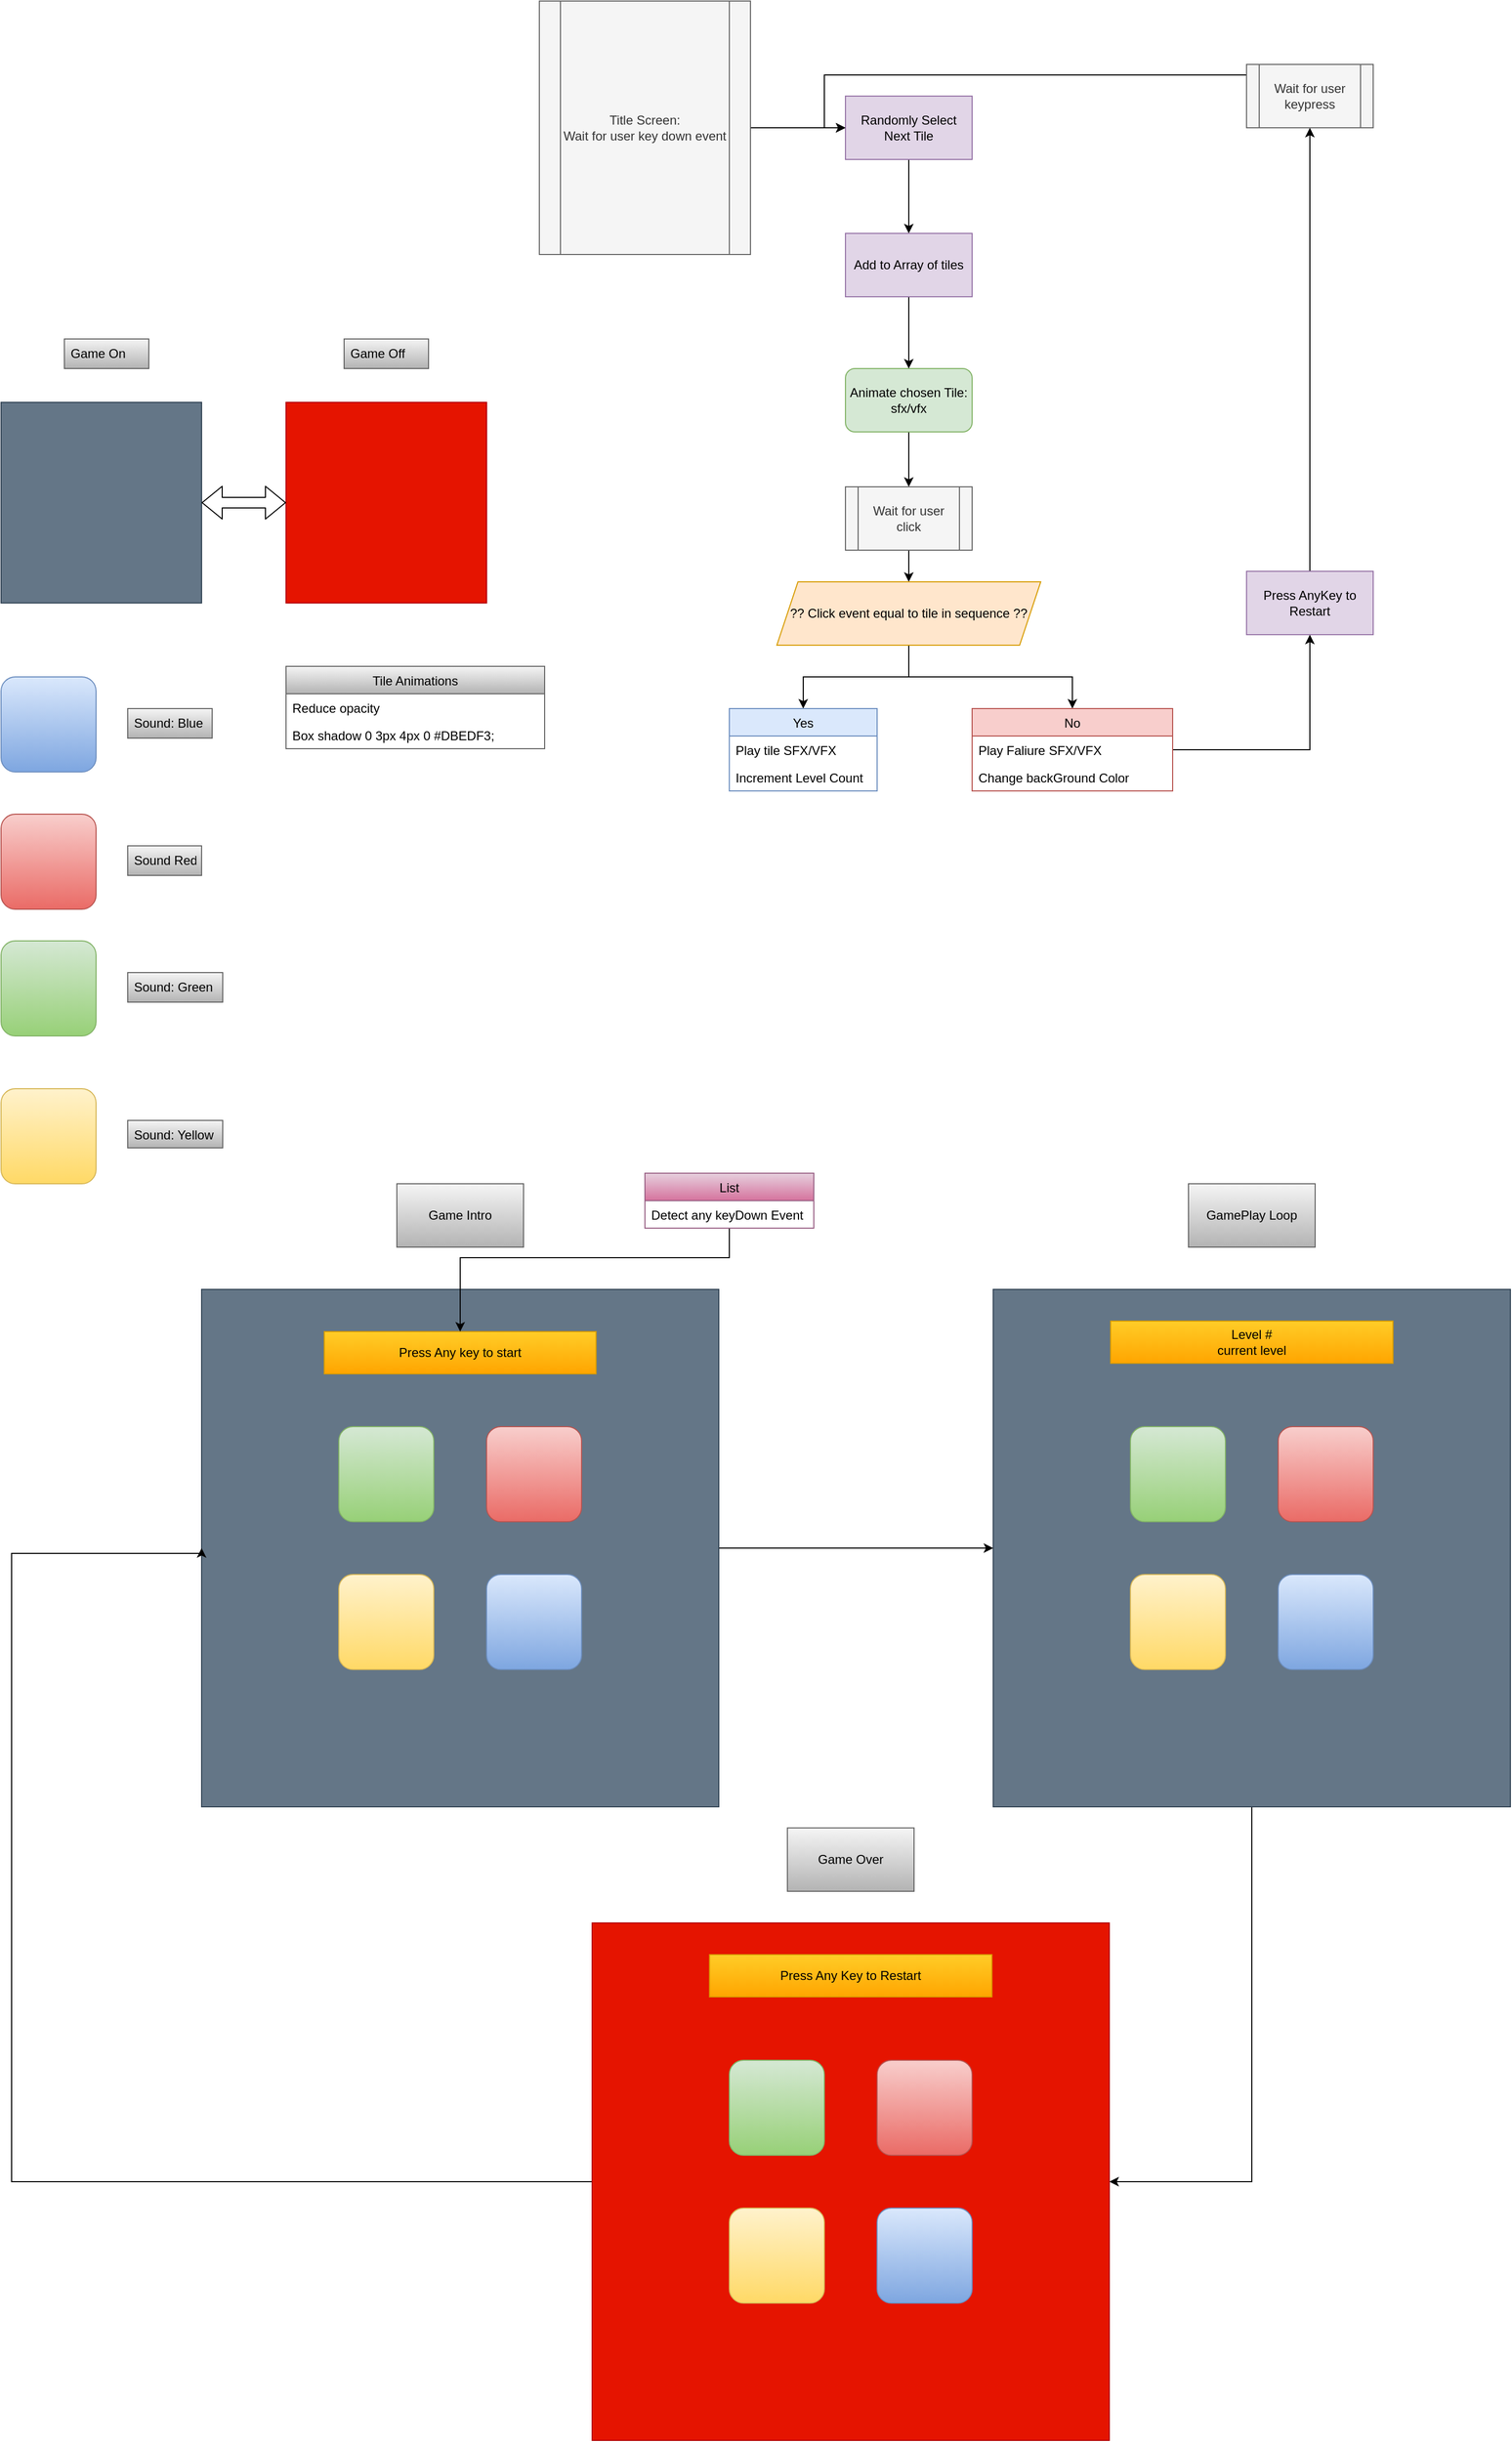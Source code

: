 <mxfile version="15.2.5" type="device"><diagram id="jDWphWWyVbMfH3i3pxO_" name="Page-1"><mxGraphModel dx="2325" dy="2153" grid="1" gridSize="10" guides="1" tooltips="1" connect="1" arrows="1" fold="1" page="1" pageScale="1" pageWidth="850" pageHeight="1100" math="0" shadow="0"><root><mxCell id="0"/><mxCell id="1" parent="0"/><mxCell id="vQAXXKXz-hgVMIqn0grc-33" style="edgeStyle=orthogonalEdgeStyle;rounded=0;orthogonalLoop=1;jettySize=auto;html=1;entryX=1;entryY=0.5;entryDx=0;entryDy=0;" edge="1" parent="1" source="vQAXXKXz-hgVMIqn0grc-3" target="vQAXXKXz-hgVMIqn0grc-17"><mxGeometry relative="1" as="geometry"/></mxCell><mxCell id="vQAXXKXz-hgVMIqn0grc-3" value="" style="whiteSpace=wrap;html=1;aspect=fixed;fillColor=#647687;strokeColor=#314354;fontColor=#ffffff;" vertex="1" parent="1"><mxGeometry x="140" y="350" width="490" height="490" as="geometry"/></mxCell><mxCell id="vQAXXKXz-hgVMIqn0grc-4" value="" style="rounded=1;whiteSpace=wrap;html=1;fillColor=#d5e8d4;strokeColor=#82b366;gradientColor=#97d077;" vertex="1" parent="1"><mxGeometry x="270" y="480" width="90" height="90" as="geometry"/></mxCell><mxCell id="vQAXXKXz-hgVMIqn0grc-5" value="" style="rounded=1;whiteSpace=wrap;html=1;fillColor=#f8cecc;strokeColor=#b85450;gradientColor=#ea6b66;" vertex="1" parent="1"><mxGeometry x="410" y="480" width="90" height="90" as="geometry"/></mxCell><mxCell id="vQAXXKXz-hgVMIqn0grc-6" value="" style="rounded=1;whiteSpace=wrap;html=1;fillColor=#fff2cc;strokeColor=#d6b656;gradientColor=#ffd966;" vertex="1" parent="1"><mxGeometry x="270" y="620" width="90" height="90" as="geometry"/></mxCell><mxCell id="vQAXXKXz-hgVMIqn0grc-7" value="" style="rounded=1;whiteSpace=wrap;html=1;fillColor=#dae8fc;strokeColor=#6c8ebf;gradientColor=#7ea6e0;" vertex="1" parent="1"><mxGeometry x="410" y="620" width="90" height="90" as="geometry"/></mxCell><mxCell id="vQAXXKXz-hgVMIqn0grc-8" value="Level #&lt;br&gt;current level" style="rounded=0;whiteSpace=wrap;html=1;fillColor=#ffcd28;strokeColor=#d79b00;gradientColor=#ffa500;" vertex="1" parent="1"><mxGeometry x="251.25" y="380" width="267.5" height="40" as="geometry"/></mxCell><mxCell id="vQAXXKXz-hgVMIqn0grc-9" value="GamePlay Loop" style="rounded=0;whiteSpace=wrap;html=1;gradientColor=#b3b3b3;fillColor=#f5f5f5;strokeColor=#666666;" vertex="1" parent="1"><mxGeometry x="325" y="250" width="120" height="60" as="geometry"/></mxCell><mxCell id="vQAXXKXz-hgVMIqn0grc-31" style="edgeStyle=orthogonalEdgeStyle;rounded=0;orthogonalLoop=1;jettySize=auto;html=1;" edge="1" parent="1" source="vQAXXKXz-hgVMIqn0grc-10" target="vQAXXKXz-hgVMIqn0grc-3"><mxGeometry relative="1" as="geometry"/></mxCell><mxCell id="vQAXXKXz-hgVMIqn0grc-10" value="" style="whiteSpace=wrap;html=1;aspect=fixed;fillColor=#647687;strokeColor=#314354;fontColor=#ffffff;" vertex="1" parent="1"><mxGeometry x="-610" y="350" width="490" height="490" as="geometry"/></mxCell><mxCell id="vQAXXKXz-hgVMIqn0grc-11" value="" style="rounded=1;whiteSpace=wrap;html=1;fillColor=#d5e8d4;strokeColor=#82b366;gradientColor=#97d077;" vertex="1" parent="1"><mxGeometry x="-480" y="480" width="90" height="90" as="geometry"/></mxCell><mxCell id="vQAXXKXz-hgVMIqn0grc-12" value="" style="rounded=1;whiteSpace=wrap;html=1;fillColor=#f8cecc;strokeColor=#b85450;gradientColor=#ea6b66;" vertex="1" parent="1"><mxGeometry x="-340" y="480" width="90" height="90" as="geometry"/></mxCell><mxCell id="vQAXXKXz-hgVMIqn0grc-13" value="" style="rounded=1;whiteSpace=wrap;html=1;fillColor=#fff2cc;strokeColor=#d6b656;gradientColor=#ffd966;" vertex="1" parent="1"><mxGeometry x="-480" y="620" width="90" height="90" as="geometry"/></mxCell><mxCell id="vQAXXKXz-hgVMIqn0grc-14" value="" style="rounded=1;whiteSpace=wrap;html=1;fillColor=#dae8fc;strokeColor=#6c8ebf;gradientColor=#7ea6e0;" vertex="1" parent="1"><mxGeometry x="-340" y="620" width="90" height="90" as="geometry"/></mxCell><mxCell id="vQAXXKXz-hgVMIqn0grc-15" value="Press Any key to start" style="rounded=0;whiteSpace=wrap;html=1;fillColor=#ffcd28;strokeColor=#d79b00;gradientColor=#ffa500;" vertex="1" parent="1"><mxGeometry x="-493.75" y="390" width="257.5" height="40" as="geometry"/></mxCell><mxCell id="vQAXXKXz-hgVMIqn0grc-34" style="edgeStyle=orthogonalEdgeStyle;rounded=0;orthogonalLoop=1;jettySize=auto;html=1;entryX=0;entryY=0.5;entryDx=0;entryDy=0;" edge="1" parent="1" source="vQAXXKXz-hgVMIqn0grc-17" target="vQAXXKXz-hgVMIqn0grc-10"><mxGeometry relative="1" as="geometry"><Array as="points"><mxPoint x="-790" y="1195"/><mxPoint x="-790" y="600"/><mxPoint x="-610" y="600"/></Array></mxGeometry></mxCell><mxCell id="vQAXXKXz-hgVMIqn0grc-17" value="" style="whiteSpace=wrap;html=1;aspect=fixed;fillColor=#e51400;strokeColor=#B20000;fontColor=#ffffff;" vertex="1" parent="1"><mxGeometry x="-240" y="950" width="490" height="490" as="geometry"/></mxCell><mxCell id="vQAXXKXz-hgVMIqn0grc-18" value="" style="rounded=1;whiteSpace=wrap;html=1;fillColor=#d5e8d4;strokeColor=#82b366;gradientColor=#97d077;" vertex="1" parent="1"><mxGeometry x="-110" y="1080" width="90" height="90" as="geometry"/></mxCell><mxCell id="vQAXXKXz-hgVMIqn0grc-19" value="" style="rounded=1;whiteSpace=wrap;html=1;fillColor=#f8cecc;strokeColor=#b85450;gradientColor=#ea6b66;" vertex="1" parent="1"><mxGeometry x="30" y="1080" width="90" height="90" as="geometry"/></mxCell><mxCell id="vQAXXKXz-hgVMIqn0grc-20" value="" style="rounded=1;whiteSpace=wrap;html=1;fillColor=#fff2cc;strokeColor=#d6b656;gradientColor=#ffd966;" vertex="1" parent="1"><mxGeometry x="-110" y="1220" width="90" height="90" as="geometry"/></mxCell><mxCell id="vQAXXKXz-hgVMIqn0grc-21" value="" style="rounded=1;whiteSpace=wrap;html=1;fillColor=#dae8fc;strokeColor=#6c8ebf;gradientColor=#7ea6e0;" vertex="1" parent="1"><mxGeometry x="30" y="1220" width="90" height="90" as="geometry"/></mxCell><mxCell id="vQAXXKXz-hgVMIqn0grc-22" value="Press Any Key to Restart" style="rounded=0;whiteSpace=wrap;html=1;fillColor=#ffcd28;strokeColor=#d79b00;gradientColor=#ffa500;" vertex="1" parent="1"><mxGeometry x="-128.75" y="980" width="267.5" height="40" as="geometry"/></mxCell><mxCell id="vQAXXKXz-hgVMIqn0grc-23" value="Game Over" style="rounded=0;whiteSpace=wrap;html=1;gradientColor=#b3b3b3;fillColor=#f5f5f5;strokeColor=#666666;" vertex="1" parent="1"><mxGeometry x="-55" y="860" width="120" height="60" as="geometry"/></mxCell><mxCell id="vQAXXKXz-hgVMIqn0grc-24" value="Game Intro" style="rounded=0;whiteSpace=wrap;html=1;gradientColor=#b3b3b3;fillColor=#f5f5f5;strokeColor=#666666;" vertex="1" parent="1"><mxGeometry x="-425" y="250" width="120" height="60" as="geometry"/></mxCell><mxCell id="vQAXXKXz-hgVMIqn0grc-30" style="edgeStyle=orthogonalEdgeStyle;rounded=0;orthogonalLoop=1;jettySize=auto;html=1;" edge="1" parent="1" source="vQAXXKXz-hgVMIqn0grc-26" target="vQAXXKXz-hgVMIqn0grc-15"><mxGeometry relative="1" as="geometry"><Array as="points"><mxPoint x="-110" y="320"/><mxPoint x="-365" y="320"/></Array></mxGeometry></mxCell><mxCell id="vQAXXKXz-hgVMIqn0grc-26" value="List" style="swimlane;fontStyle=0;childLayout=stackLayout;horizontal=1;startSize=26;horizontalStack=0;resizeParent=1;resizeParentMax=0;resizeLast=0;collapsible=1;marginBottom=0;gradientColor=#d5739d;fillColor=#e6d0de;strokeColor=#996185;" vertex="1" parent="1"><mxGeometry x="-190" y="240" width="160" height="52" as="geometry"/></mxCell><mxCell id="vQAXXKXz-hgVMIqn0grc-27" value="Detect any keyDown Event " style="text;strokeColor=none;fillColor=none;align=left;verticalAlign=top;spacingLeft=4;spacingRight=4;overflow=hidden;rotatable=0;points=[[0,0.5],[1,0.5]];portConstraint=eastwest;" vertex="1" parent="vQAXXKXz-hgVMIqn0grc-26"><mxGeometry y="26" width="160" height="26" as="geometry"/></mxCell><mxCell id="vQAXXKXz-hgVMIqn0grc-35" value="" style="rounded=1;whiteSpace=wrap;html=1;fillColor=#d5e8d4;strokeColor=#82b366;gradientColor=#97d077;" vertex="1" parent="1"><mxGeometry x="-800" y="20" width="90" height="90" as="geometry"/></mxCell><mxCell id="vQAXXKXz-hgVMIqn0grc-36" value="" style="rounded=1;whiteSpace=wrap;html=1;fillColor=#f8cecc;strokeColor=#b85450;gradientColor=#ea6b66;" vertex="1" parent="1"><mxGeometry x="-800" y="-100" width="90" height="90" as="geometry"/></mxCell><mxCell id="vQAXXKXz-hgVMIqn0grc-37" value="" style="rounded=1;whiteSpace=wrap;html=1;fillColor=#fff2cc;strokeColor=#d6b656;gradientColor=#ffd966;" vertex="1" parent="1"><mxGeometry x="-800" y="160" width="90" height="90" as="geometry"/></mxCell><mxCell id="vQAXXKXz-hgVMIqn0grc-38" value="" style="rounded=1;whiteSpace=wrap;html=1;fillColor=#dae8fc;strokeColor=#6c8ebf;gradientColor=#7ea6e0;" vertex="1" parent="1"><mxGeometry x="-800" y="-230" width="90" height="90" as="geometry"/></mxCell><mxCell id="vQAXXKXz-hgVMIqn0grc-39" value="Sound: Blue " style="text;strokeColor=#666666;fillColor=#f5f5f5;align=left;verticalAlign=top;spacingLeft=4;spacingRight=4;overflow=hidden;rotatable=0;points=[[0,0.5],[1,0.5]];portConstraint=eastwest;gradientColor=#b3b3b3;" vertex="1" parent="1"><mxGeometry x="-680" y="-200" width="80" height="28" as="geometry"/></mxCell><mxCell id="vQAXXKXz-hgVMIqn0grc-40" value="Sound Red" style="text;strokeColor=#666666;fillColor=#f5f5f5;align=left;verticalAlign=top;spacingLeft=4;spacingRight=4;overflow=hidden;rotatable=0;points=[[0,0.5],[1,0.5]];portConstraint=eastwest;gradientColor=#b3b3b3;" vertex="1" parent="1"><mxGeometry x="-680" y="-70" width="70" height="28" as="geometry"/></mxCell><mxCell id="vQAXXKXz-hgVMIqn0grc-41" value="Sound: Green " style="text;strokeColor=#666666;fillColor=#f5f5f5;align=left;verticalAlign=top;spacingLeft=4;spacingRight=4;overflow=hidden;rotatable=0;points=[[0,0.5],[1,0.5]];portConstraint=eastwest;gradientColor=#b3b3b3;" vertex="1" parent="1"><mxGeometry x="-680" y="50" width="90" height="28" as="geometry"/></mxCell><mxCell id="vQAXXKXz-hgVMIqn0grc-42" value="Sound: Yellow " style="text;strokeColor=#666666;fillColor=#f5f5f5;align=left;verticalAlign=top;spacingLeft=4;spacingRight=4;overflow=hidden;rotatable=0;points=[[0,0.5],[1,0.5]];portConstraint=eastwest;gradientColor=#b3b3b3;" vertex="1" parent="1"><mxGeometry x="-680" y="190" width="90" height="26" as="geometry"/></mxCell><mxCell id="vQAXXKXz-hgVMIqn0grc-43" value="" style="whiteSpace=wrap;html=1;aspect=fixed;fillColor=#647687;strokeColor=#314354;fontColor=#ffffff;" vertex="1" parent="1"><mxGeometry x="-800" y="-490" width="190" height="190" as="geometry"/></mxCell><mxCell id="vQAXXKXz-hgVMIqn0grc-45" value="" style="whiteSpace=wrap;html=1;aspect=fixed;fillColor=#e51400;strokeColor=#B20000;fontColor=#ffffff;" vertex="1" parent="1"><mxGeometry x="-530" y="-490" width="190" height="190" as="geometry"/></mxCell><mxCell id="vQAXXKXz-hgVMIqn0grc-46" value="" style="shape=flexArrow;endArrow=classic;startArrow=classic;html=1;entryX=0;entryY=0.5;entryDx=0;entryDy=0;exitX=1;exitY=0.5;exitDx=0;exitDy=0;" edge="1" parent="1" source="vQAXXKXz-hgVMIqn0grc-43" target="vQAXXKXz-hgVMIqn0grc-45"><mxGeometry width="100" height="100" relative="1" as="geometry"><mxPoint x="-560" y="-345" as="sourcePoint"/><mxPoint x="-460" y="-445" as="targetPoint"/></mxGeometry></mxCell><mxCell id="vQAXXKXz-hgVMIqn0grc-47" value="Game On" style="text;strokeColor=#666666;fillColor=#f5f5f5;align=left;verticalAlign=top;spacingLeft=4;spacingRight=4;overflow=hidden;rotatable=0;points=[[0,0.5],[1,0.5]];portConstraint=eastwest;gradientColor=#b3b3b3;" vertex="1" parent="1"><mxGeometry x="-740" y="-550" width="80" height="28" as="geometry"/></mxCell><mxCell id="vQAXXKXz-hgVMIqn0grc-48" value="Game Off" style="text;strokeColor=#666666;fillColor=#f5f5f5;align=left;verticalAlign=top;spacingLeft=4;spacingRight=4;overflow=hidden;rotatable=0;points=[[0,0.5],[1,0.5]];portConstraint=eastwest;gradientColor=#b3b3b3;" vertex="1" parent="1"><mxGeometry x="-475" y="-550" width="80" height="28" as="geometry"/></mxCell><mxCell id="vQAXXKXz-hgVMIqn0grc-49" value="Tile Animations" style="swimlane;fontStyle=0;childLayout=stackLayout;horizontal=1;startSize=26;horizontalStack=0;resizeParent=1;resizeParentMax=0;resizeLast=0;collapsible=1;marginBottom=0;gradientColor=#b3b3b3;fillColor=#f5f5f5;strokeColor=#666666;" vertex="1" parent="1"><mxGeometry x="-530" y="-240" width="245" height="78" as="geometry"/></mxCell><mxCell id="vQAXXKXz-hgVMIqn0grc-50" value="Reduce opacity" style="text;strokeColor=none;fillColor=none;align=left;verticalAlign=top;spacingLeft=4;spacingRight=4;overflow=hidden;rotatable=0;points=[[0,0.5],[1,0.5]];portConstraint=eastwest;" vertex="1" parent="vQAXXKXz-hgVMIqn0grc-49"><mxGeometry y="26" width="245" height="26" as="geometry"/></mxCell><mxCell id="vQAXXKXz-hgVMIqn0grc-51" value="Box shadow 0 3px 4px 0 #DBEDF3;" style="text;strokeColor=none;fillColor=none;align=left;verticalAlign=top;spacingLeft=4;spacingRight=4;overflow=hidden;rotatable=0;points=[[0,0.5],[1,0.5]];portConstraint=eastwest;" vertex="1" parent="vQAXXKXz-hgVMIqn0grc-49"><mxGeometry y="52" width="245" height="26" as="geometry"/></mxCell><mxCell id="vQAXXKXz-hgVMIqn0grc-56" style="edgeStyle=orthogonalEdgeStyle;rounded=0;orthogonalLoop=1;jettySize=auto;html=1;" edge="1" parent="1" source="vQAXXKXz-hgVMIqn0grc-54" target="vQAXXKXz-hgVMIqn0grc-55"><mxGeometry relative="1" as="geometry"/></mxCell><mxCell id="vQAXXKXz-hgVMIqn0grc-54" value="Animate chosen Tile:&lt;br&gt;sfx/vfx" style="rounded=1;whiteSpace=wrap;html=1;fillColor=#d5e8d4;strokeColor=#82b366;" vertex="1" parent="1"><mxGeometry y="-522" width="120" height="60" as="geometry"/></mxCell><mxCell id="vQAXXKXz-hgVMIqn0grc-59" style="edgeStyle=orthogonalEdgeStyle;rounded=0;orthogonalLoop=1;jettySize=auto;html=1;exitX=0.5;exitY=1;exitDx=0;exitDy=0;" edge="1" parent="1" source="vQAXXKXz-hgVMIqn0grc-55" target="vQAXXKXz-hgVMIqn0grc-58"><mxGeometry relative="1" as="geometry"/></mxCell><mxCell id="vQAXXKXz-hgVMIqn0grc-55" value="Wait for user click" style="shape=process;whiteSpace=wrap;html=1;backgroundOutline=1;fillColor=#f5f5f5;strokeColor=#666666;fontColor=#333333;" vertex="1" parent="1"><mxGeometry y="-410" width="120" height="60" as="geometry"/></mxCell><mxCell id="vQAXXKXz-hgVMIqn0grc-66" style="edgeStyle=orthogonalEdgeStyle;rounded=0;orthogonalLoop=1;jettySize=auto;html=1;entryX=0.5;entryY=0;entryDx=0;entryDy=0;" edge="1" parent="1" source="vQAXXKXz-hgVMIqn0grc-58" target="vQAXXKXz-hgVMIqn0grc-61"><mxGeometry relative="1" as="geometry"/></mxCell><mxCell id="vQAXXKXz-hgVMIqn0grc-76" style="edgeStyle=orthogonalEdgeStyle;rounded=0;orthogonalLoop=1;jettySize=auto;html=1;entryX=0.5;entryY=0;entryDx=0;entryDy=0;" edge="1" parent="1" source="vQAXXKXz-hgVMIqn0grc-58" target="vQAXXKXz-hgVMIqn0grc-73"><mxGeometry relative="1" as="geometry"/></mxCell><mxCell id="vQAXXKXz-hgVMIqn0grc-58" value="?? Click event equal to tile in sequence ??" style="shape=parallelogram;perimeter=parallelogramPerimeter;whiteSpace=wrap;html=1;fixedSize=1;fillColor=#ffe6cc;strokeColor=#d79b00;" vertex="1" parent="1"><mxGeometry x="-65" y="-320" width="250" height="60" as="geometry"/></mxCell><mxCell id="vQAXXKXz-hgVMIqn0grc-61" value="Yes" style="swimlane;fontStyle=0;childLayout=stackLayout;horizontal=1;startSize=26;horizontalStack=0;resizeParent=1;resizeParentMax=0;resizeLast=0;collapsible=1;marginBottom=0;fillColor=#dae8fc;strokeColor=#6c8ebf;" vertex="1" parent="1"><mxGeometry x="-110" y="-200" width="140" height="78" as="geometry"/></mxCell><mxCell id="vQAXXKXz-hgVMIqn0grc-62" value="Play tile SFX/VFX" style="text;strokeColor=none;fillColor=none;align=left;verticalAlign=top;spacingLeft=4;spacingRight=4;overflow=hidden;rotatable=0;points=[[0,0.5],[1,0.5]];portConstraint=eastwest;" vertex="1" parent="vQAXXKXz-hgVMIqn0grc-61"><mxGeometry y="26" width="140" height="26" as="geometry"/></mxCell><mxCell id="vQAXXKXz-hgVMIqn0grc-63" value="Increment Level Count" style="text;strokeColor=none;fillColor=none;align=left;verticalAlign=top;spacingLeft=4;spacingRight=4;overflow=hidden;rotatable=0;points=[[0,0.5],[1,0.5]];portConstraint=eastwest;" vertex="1" parent="vQAXXKXz-hgVMIqn0grc-61"><mxGeometry y="52" width="140" height="26" as="geometry"/></mxCell><mxCell id="vQAXXKXz-hgVMIqn0grc-84" style="edgeStyle=orthogonalEdgeStyle;rounded=0;orthogonalLoop=1;jettySize=auto;html=1;" edge="1" parent="1" source="vQAXXKXz-hgVMIqn0grc-68" target="vQAXXKXz-hgVMIqn0grc-70"><mxGeometry relative="1" as="geometry"/></mxCell><mxCell id="vQAXXKXz-hgVMIqn0grc-68" value="Randomly Select Next Tile" style="rounded=0;whiteSpace=wrap;html=1;fillColor=#e1d5e7;strokeColor=#9673a6;" vertex="1" parent="1"><mxGeometry y="-780" width="120" height="60" as="geometry"/></mxCell><mxCell id="vQAXXKXz-hgVMIqn0grc-72" style="edgeStyle=orthogonalEdgeStyle;rounded=0;orthogonalLoop=1;jettySize=auto;html=1;" edge="1" parent="1" source="vQAXXKXz-hgVMIqn0grc-70" target="vQAXXKXz-hgVMIqn0grc-54"><mxGeometry relative="1" as="geometry"/></mxCell><mxCell id="vQAXXKXz-hgVMIqn0grc-70" value="Add to Array of tiles" style="rounded=0;whiteSpace=wrap;html=1;fillColor=#e1d5e7;strokeColor=#9673a6;" vertex="1" parent="1"><mxGeometry y="-650" width="120" height="60" as="geometry"/></mxCell><mxCell id="vQAXXKXz-hgVMIqn0grc-78" style="edgeStyle=orthogonalEdgeStyle;rounded=0;orthogonalLoop=1;jettySize=auto;html=1;entryX=0.5;entryY=1;entryDx=0;entryDy=0;" edge="1" parent="1" source="vQAXXKXz-hgVMIqn0grc-73" target="vQAXXKXz-hgVMIqn0grc-77"><mxGeometry relative="1" as="geometry"/></mxCell><mxCell id="vQAXXKXz-hgVMIqn0grc-73" value="No" style="swimlane;fontStyle=0;childLayout=stackLayout;horizontal=1;startSize=26;horizontalStack=0;resizeParent=1;resizeParentMax=0;resizeLast=0;collapsible=1;marginBottom=0;fillColor=#f8cecc;strokeColor=#b85450;" vertex="1" parent="1"><mxGeometry x="120" y="-200" width="190" height="78" as="geometry"/></mxCell><mxCell id="vQAXXKXz-hgVMIqn0grc-74" value="Play Faliure SFX/VFX" style="text;strokeColor=none;fillColor=none;align=left;verticalAlign=top;spacingLeft=4;spacingRight=4;overflow=hidden;rotatable=0;points=[[0,0.5],[1,0.5]];portConstraint=eastwest;" vertex="1" parent="vQAXXKXz-hgVMIqn0grc-73"><mxGeometry y="26" width="190" height="26" as="geometry"/></mxCell><mxCell id="vQAXXKXz-hgVMIqn0grc-75" value="Change backGround Color" style="text;strokeColor=none;fillColor=none;align=left;verticalAlign=top;spacingLeft=4;spacingRight=4;overflow=hidden;rotatable=0;points=[[0,0.5],[1,0.5]];portConstraint=eastwest;" vertex="1" parent="vQAXXKXz-hgVMIqn0grc-73"><mxGeometry y="52" width="190" height="26" as="geometry"/></mxCell><mxCell id="vQAXXKXz-hgVMIqn0grc-80" style="edgeStyle=orthogonalEdgeStyle;rounded=0;orthogonalLoop=1;jettySize=auto;html=1;entryX=0.5;entryY=1;entryDx=0;entryDy=0;" edge="1" parent="1" source="vQAXXKXz-hgVMIqn0grc-77" target="vQAXXKXz-hgVMIqn0grc-79"><mxGeometry relative="1" as="geometry"/></mxCell><mxCell id="vQAXXKXz-hgVMIqn0grc-77" value="Press AnyKey to Restart" style="rounded=0;whiteSpace=wrap;html=1;fillColor=#e1d5e7;strokeColor=#9673a6;" vertex="1" parent="1"><mxGeometry x="380" y="-330" width="120" height="60" as="geometry"/></mxCell><mxCell id="vQAXXKXz-hgVMIqn0grc-85" style="edgeStyle=orthogonalEdgeStyle;rounded=0;orthogonalLoop=1;jettySize=auto;html=1;entryX=0;entryY=0.5;entryDx=0;entryDy=0;" edge="1" parent="1" source="vQAXXKXz-hgVMIqn0grc-79" target="vQAXXKXz-hgVMIqn0grc-68"><mxGeometry relative="1" as="geometry"><Array as="points"><mxPoint x="-20" y="-800"/><mxPoint x="-20" y="-750"/></Array></mxGeometry></mxCell><mxCell id="vQAXXKXz-hgVMIqn0grc-79" value="Wait for user keypress" style="shape=process;whiteSpace=wrap;html=1;backgroundOutline=1;fillColor=#f5f5f5;strokeColor=#666666;fontColor=#333333;" vertex="1" parent="1"><mxGeometry x="380" y="-810" width="120" height="60" as="geometry"/></mxCell><mxCell id="vQAXXKXz-hgVMIqn0grc-87" style="edgeStyle=orthogonalEdgeStyle;rounded=0;orthogonalLoop=1;jettySize=auto;html=1;" edge="1" parent="1" source="vQAXXKXz-hgVMIqn0grc-86" target="vQAXXKXz-hgVMIqn0grc-68"><mxGeometry relative="1" as="geometry"/></mxCell><mxCell id="vQAXXKXz-hgVMIqn0grc-86" value="Title Screen:&lt;br&gt;Wait for user key down event" style="shape=process;whiteSpace=wrap;html=1;backgroundOutline=1;fillColor=#f5f5f5;strokeColor=#666666;fontColor=#333333;" vertex="1" parent="1"><mxGeometry x="-290" y="-870" width="200" height="240" as="geometry"/></mxCell></root></mxGraphModel></diagram></mxfile>